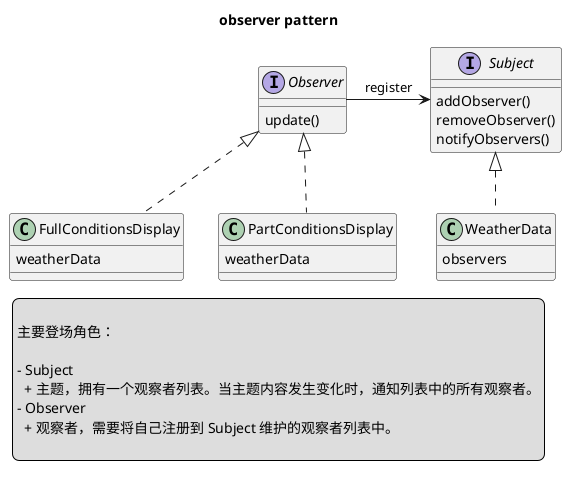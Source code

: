 @startuml
title observer pattern

interface Observer
interface Subject

class WeatherData
class FullConditionsDisplay
class PartConditionsDisplay

Observer -> Subject:register
Subject <|.. WeatherData
Observer <|.. FullConditionsDisplay
Observer <|.. PartConditionsDisplay

Observer : update()
Subject : addObserver()
Subject : removeObserver()
Subject : notifyObservers()
FullConditionsDisplay : weatherData
PartConditionsDisplay : weatherData
WeatherData : observers

legend

主要登场角色：

- Subject
  + 主题，拥有一个观察者列表。当主题内容发生变化时，通知列表中的所有观察者。
- Observer
  + 观察者，需要将自己注册到 Subject 维护的观察者列表中。

end legend

@enduml